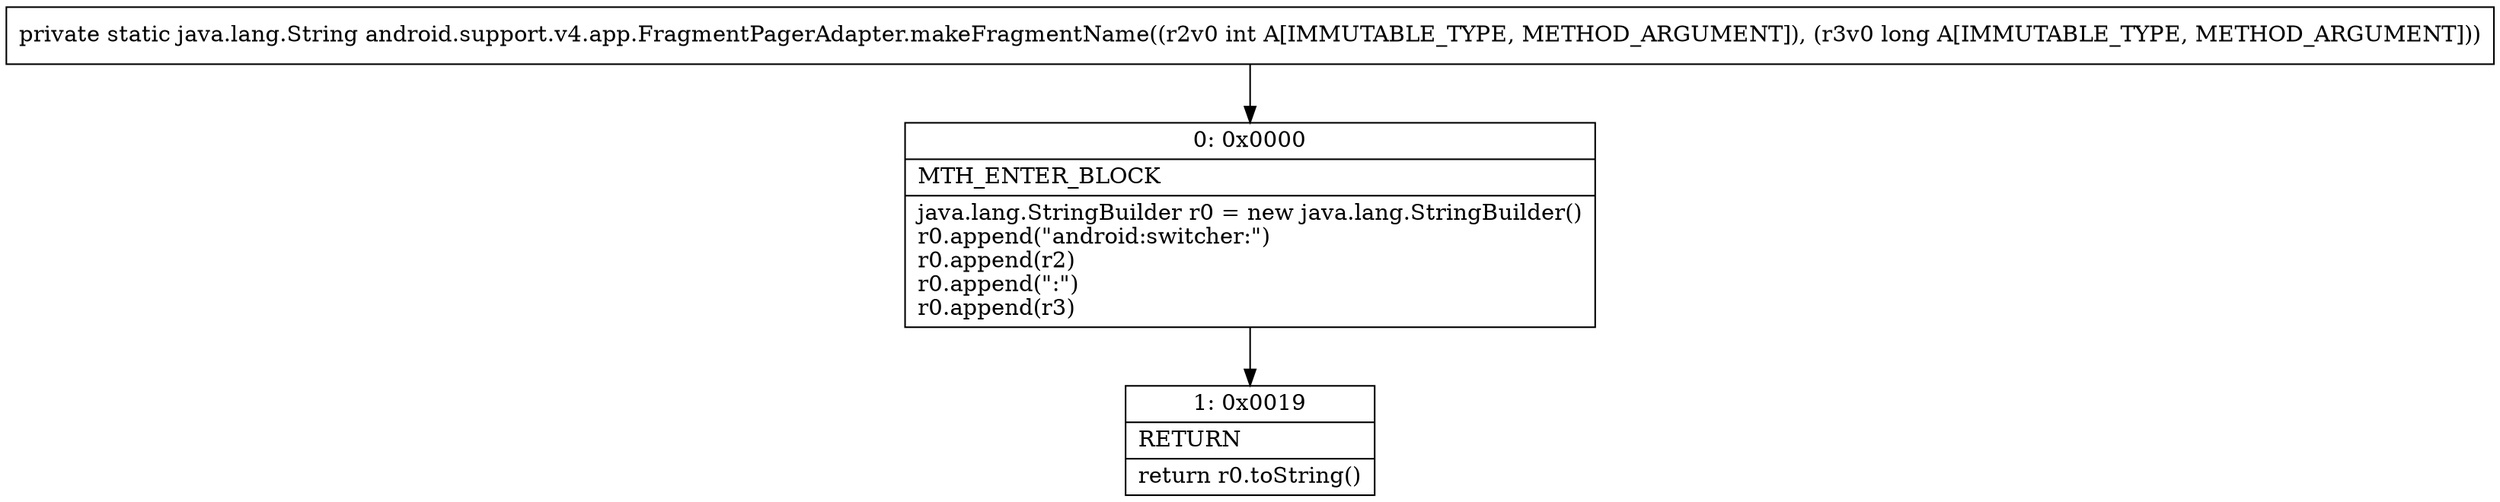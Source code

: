 digraph "CFG forandroid.support.v4.app.FragmentPagerAdapter.makeFragmentName(IJ)Ljava\/lang\/String;" {
Node_0 [shape=record,label="{0\:\ 0x0000|MTH_ENTER_BLOCK\l|java.lang.StringBuilder r0 = new java.lang.StringBuilder()\lr0.append(\"android:switcher:\")\lr0.append(r2)\lr0.append(\":\")\lr0.append(r3)\l}"];
Node_1 [shape=record,label="{1\:\ 0x0019|RETURN\l|return r0.toString()\l}"];
MethodNode[shape=record,label="{private static java.lang.String android.support.v4.app.FragmentPagerAdapter.makeFragmentName((r2v0 int A[IMMUTABLE_TYPE, METHOD_ARGUMENT]), (r3v0 long A[IMMUTABLE_TYPE, METHOD_ARGUMENT])) }"];
MethodNode -> Node_0;
Node_0 -> Node_1;
}

